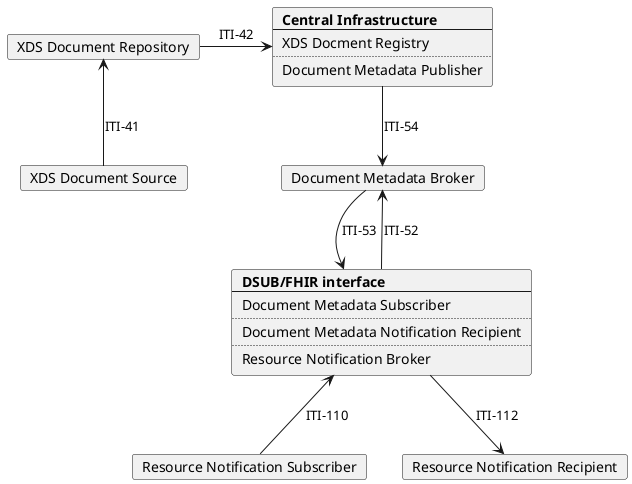 @startuml
skinparam svgDimensionStyle false
skinparam componentStyle rectangle

hide footbox
/' title "DSUBm grouped with DSUB: DSUB on FHIR" '/

card "XDS Document Source" as Source
card "XDS Document Repository" as Repo

card  Central [
  <b>Central Infrastructure
  ----
  XDS Docment Registry
  ....
  Document Metadata Publisher
]

card "Document Metadata Broker" as Broker 

card  DSUBFHIR [
  <b>DSUB/FHIR interface
  ----
Document Metadata Subscriber
....
Document Metadata Notification Recipient
....
Resource Notification Broker
]

card "Resource Notification Subscriber" as Subsciber 
card "Resource Notification Recipient" as Recipient 

Subsciber -u-> DSUBFHIR: ITI-110
DSUBFHIR -d-> Broker: ITI-52

Source -u-> Repo: ITI-41
Repo -r-> Central: ITI-42
Central -d-> Broker: ITI-54

Broker-r->DSUBFHIR: ITI-53
DSUBFHIR -d-> Recipient: ITI-112



@enduml